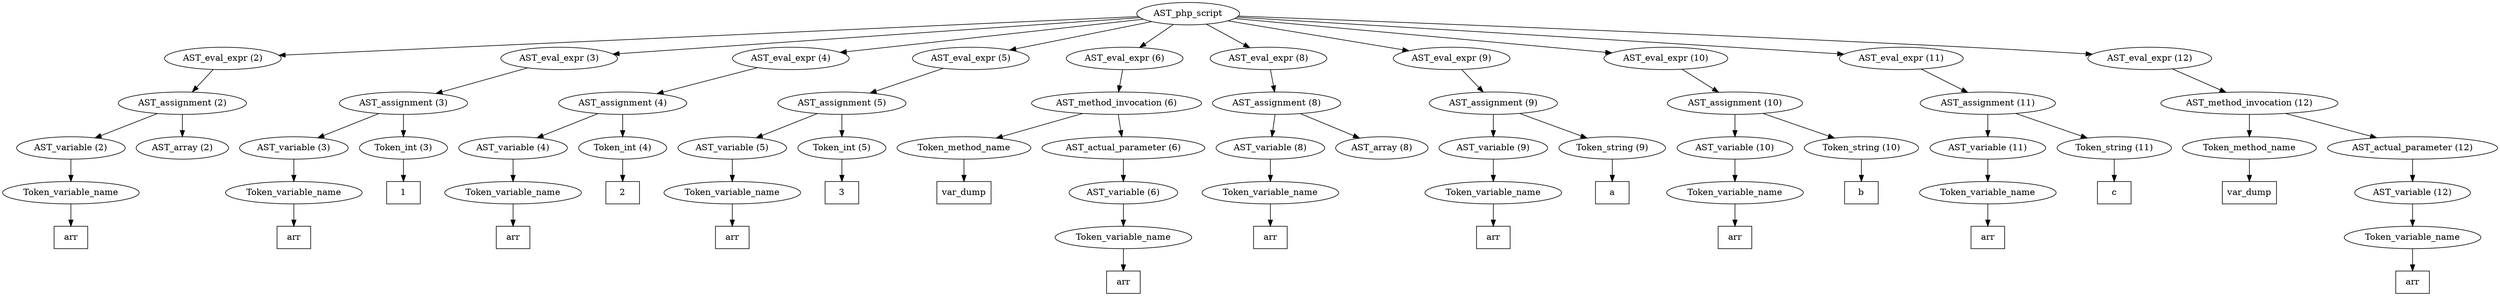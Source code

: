 /*
 * AST in dot format generated by phc -- the PHP compiler
 */

digraph AST {
node_0 [label="AST_php_script"];
node_1 [label="AST_eval_expr (2)"];
node_2 [label="AST_assignment (2)"];
node_3 [label="AST_variable (2)"];
node_4 [label="Token_variable_name"];
node_5 [label="arr", shape=box]
node_4 -> node_5;
node_3 -> node_4;
node_6 [label="AST_array (2)"];
node_2 -> node_6;
node_2 -> node_3;
node_1 -> node_2;
node_7 [label="AST_eval_expr (3)"];
node_8 [label="AST_assignment (3)"];
node_9 [label="AST_variable (3)"];
node_10 [label="Token_variable_name"];
node_11 [label="arr", shape=box]
node_10 -> node_11;
node_9 -> node_10;
node_12 [label="Token_int (3)"];
node_13 [label="1", shape=box]
node_12 -> node_13;
node_8 -> node_12;
node_8 -> node_9;
node_7 -> node_8;
node_14 [label="AST_eval_expr (4)"];
node_15 [label="AST_assignment (4)"];
node_16 [label="AST_variable (4)"];
node_17 [label="Token_variable_name"];
node_18 [label="arr", shape=box]
node_17 -> node_18;
node_16 -> node_17;
node_19 [label="Token_int (4)"];
node_20 [label="2", shape=box]
node_19 -> node_20;
node_15 -> node_19;
node_15 -> node_16;
node_14 -> node_15;
node_21 [label="AST_eval_expr (5)"];
node_22 [label="AST_assignment (5)"];
node_23 [label="AST_variable (5)"];
node_24 [label="Token_variable_name"];
node_25 [label="arr", shape=box]
node_24 -> node_25;
node_23 -> node_24;
node_26 [label="Token_int (5)"];
node_27 [label="3", shape=box]
node_26 -> node_27;
node_22 -> node_26;
node_22 -> node_23;
node_21 -> node_22;
node_28 [label="AST_eval_expr (6)"];
node_29 [label="AST_method_invocation (6)"];
node_30 [label="Token_method_name"];
node_31 [label="var_dump", shape=box]
node_30 -> node_31;
node_32 [label="AST_actual_parameter (6)"];
node_33 [label="AST_variable (6)"];
node_34 [label="Token_variable_name"];
node_35 [label="arr", shape=box]
node_34 -> node_35;
node_33 -> node_34;
node_32 -> node_33;
node_29 -> node_32;
node_29 -> node_30;
node_28 -> node_29;
node_36 [label="AST_eval_expr (8)"];
node_37 [label="AST_assignment (8)"];
node_38 [label="AST_variable (8)"];
node_39 [label="Token_variable_name"];
node_40 [label="arr", shape=box]
node_39 -> node_40;
node_38 -> node_39;
node_41 [label="AST_array (8)"];
node_37 -> node_41;
node_37 -> node_38;
node_36 -> node_37;
node_42 [label="AST_eval_expr (9)"];
node_43 [label="AST_assignment (9)"];
node_44 [label="AST_variable (9)"];
node_45 [label="Token_variable_name"];
node_46 [label="arr", shape=box]
node_45 -> node_46;
node_44 -> node_45;
node_47 [label="Token_string (9)"];
node_48 [label="a", shape=box]
node_47 -> node_48;
node_43 -> node_47;
node_43 -> node_44;
node_42 -> node_43;
node_49 [label="AST_eval_expr (10)"];
node_50 [label="AST_assignment (10)"];
node_51 [label="AST_variable (10)"];
node_52 [label="Token_variable_name"];
node_53 [label="arr", shape=box]
node_52 -> node_53;
node_51 -> node_52;
node_54 [label="Token_string (10)"];
node_55 [label="b", shape=box]
node_54 -> node_55;
node_50 -> node_54;
node_50 -> node_51;
node_49 -> node_50;
node_56 [label="AST_eval_expr (11)"];
node_57 [label="AST_assignment (11)"];
node_58 [label="AST_variable (11)"];
node_59 [label="Token_variable_name"];
node_60 [label="arr", shape=box]
node_59 -> node_60;
node_58 -> node_59;
node_61 [label="Token_string (11)"];
node_62 [label="c", shape=box]
node_61 -> node_62;
node_57 -> node_61;
node_57 -> node_58;
node_56 -> node_57;
node_63 [label="AST_eval_expr (12)"];
node_64 [label="AST_method_invocation (12)"];
node_65 [label="Token_method_name"];
node_66 [label="var_dump", shape=box]
node_65 -> node_66;
node_67 [label="AST_actual_parameter (12)"];
node_68 [label="AST_variable (12)"];
node_69 [label="Token_variable_name"];
node_70 [label="arr", shape=box]
node_69 -> node_70;
node_68 -> node_69;
node_67 -> node_68;
node_64 -> node_67;
node_64 -> node_65;
node_63 -> node_64;
node_0 -> node_63;
node_0 -> node_56;
node_0 -> node_49;
node_0 -> node_42;
node_0 -> node_36;
node_0 -> node_28;
node_0 -> node_21;
node_0 -> node_14;
node_0 -> node_7;
node_0 -> node_1;
}
